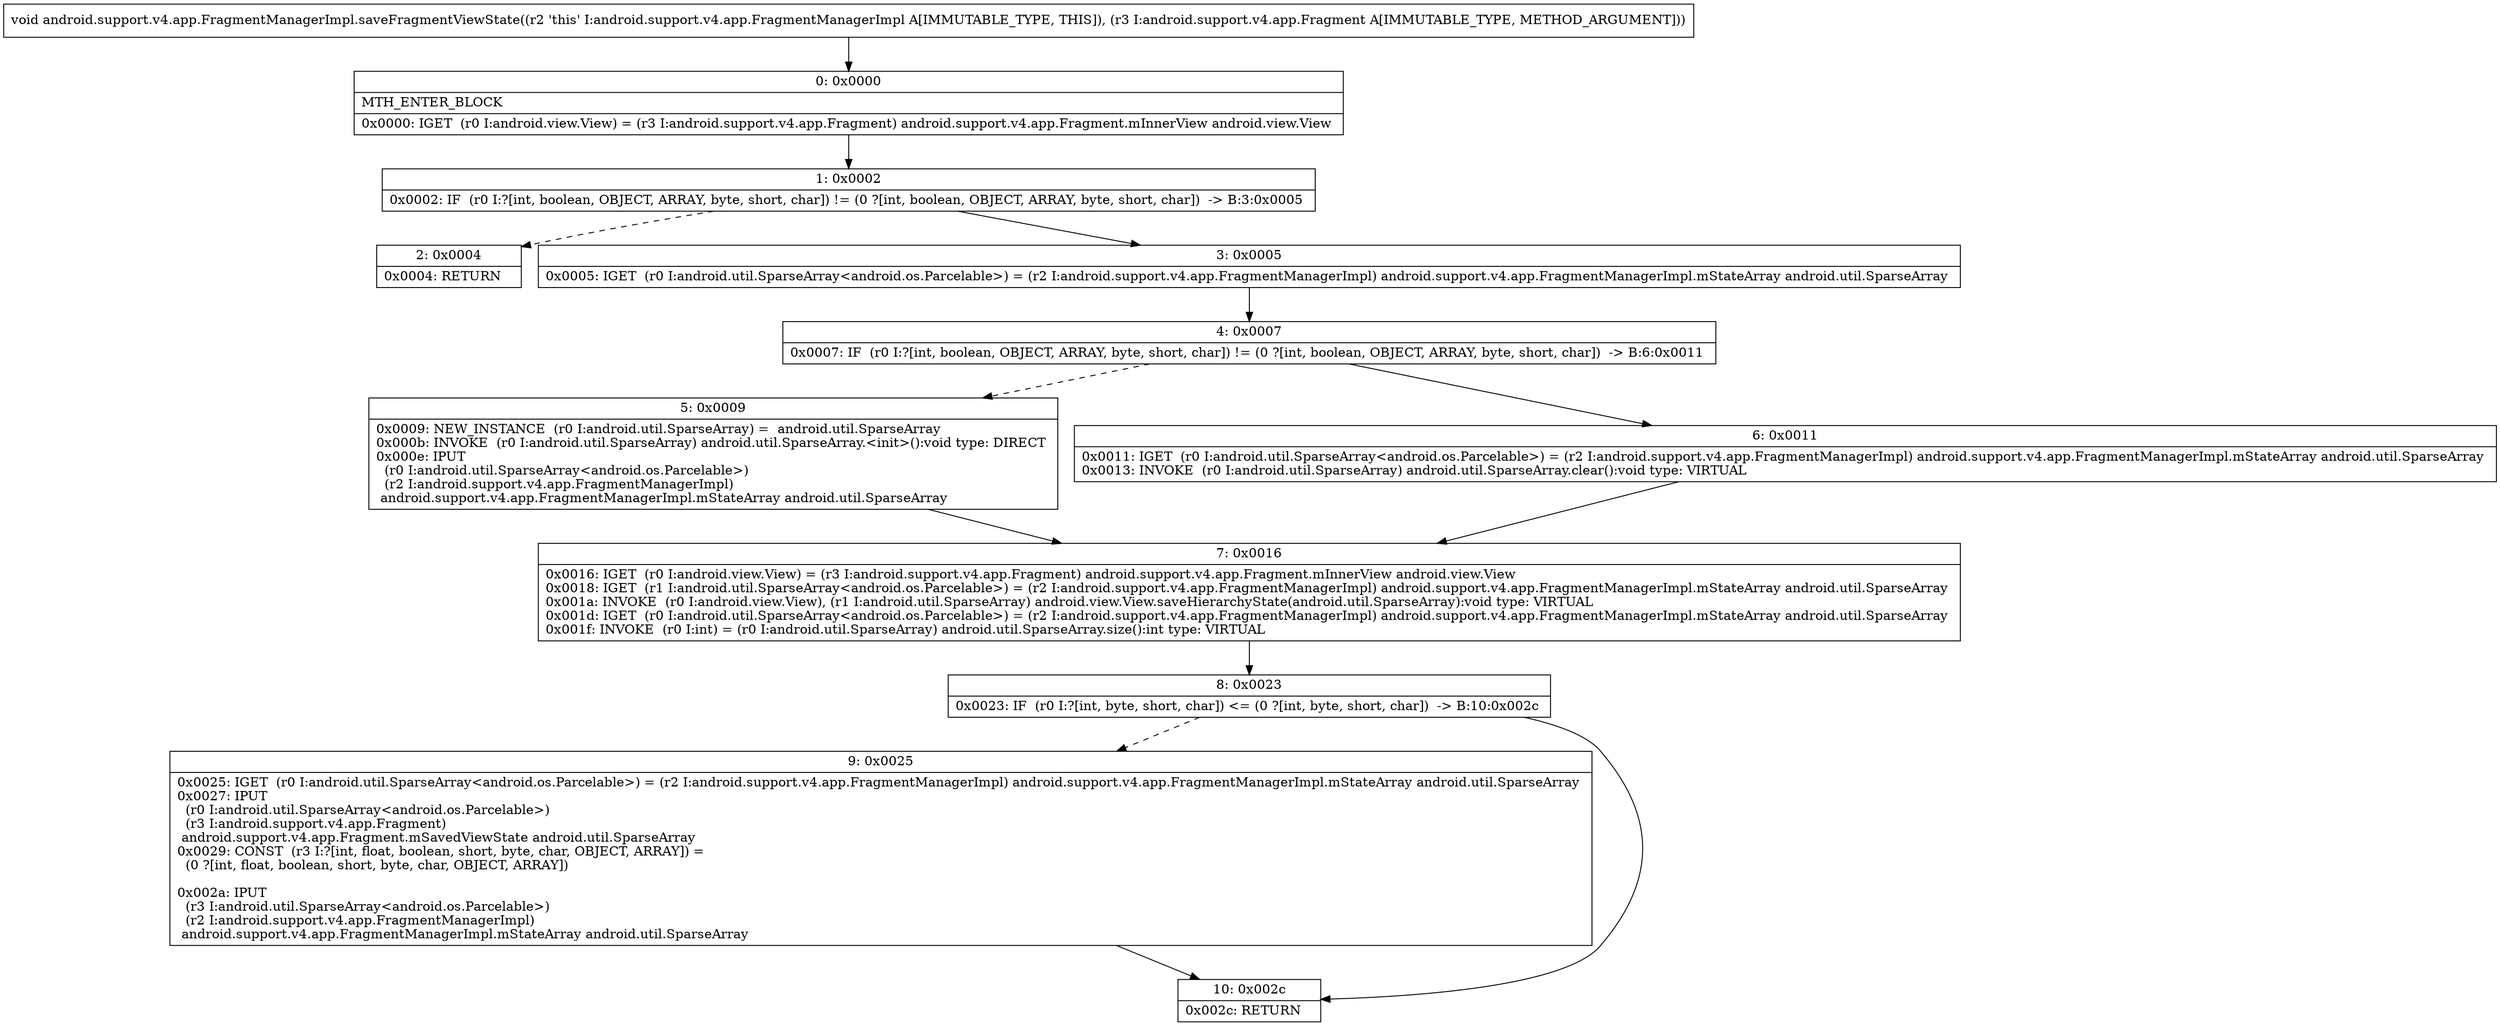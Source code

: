 digraph "CFG forandroid.support.v4.app.FragmentManagerImpl.saveFragmentViewState(Landroid\/support\/v4\/app\/Fragment;)V" {
Node_0 [shape=record,label="{0\:\ 0x0000|MTH_ENTER_BLOCK\l|0x0000: IGET  (r0 I:android.view.View) = (r3 I:android.support.v4.app.Fragment) android.support.v4.app.Fragment.mInnerView android.view.View \l}"];
Node_1 [shape=record,label="{1\:\ 0x0002|0x0002: IF  (r0 I:?[int, boolean, OBJECT, ARRAY, byte, short, char]) != (0 ?[int, boolean, OBJECT, ARRAY, byte, short, char])  \-\> B:3:0x0005 \l}"];
Node_2 [shape=record,label="{2\:\ 0x0004|0x0004: RETURN   \l}"];
Node_3 [shape=record,label="{3\:\ 0x0005|0x0005: IGET  (r0 I:android.util.SparseArray\<android.os.Parcelable\>) = (r2 I:android.support.v4.app.FragmentManagerImpl) android.support.v4.app.FragmentManagerImpl.mStateArray android.util.SparseArray \l}"];
Node_4 [shape=record,label="{4\:\ 0x0007|0x0007: IF  (r0 I:?[int, boolean, OBJECT, ARRAY, byte, short, char]) != (0 ?[int, boolean, OBJECT, ARRAY, byte, short, char])  \-\> B:6:0x0011 \l}"];
Node_5 [shape=record,label="{5\:\ 0x0009|0x0009: NEW_INSTANCE  (r0 I:android.util.SparseArray) =  android.util.SparseArray \l0x000b: INVOKE  (r0 I:android.util.SparseArray) android.util.SparseArray.\<init\>():void type: DIRECT \l0x000e: IPUT  \l  (r0 I:android.util.SparseArray\<android.os.Parcelable\>)\l  (r2 I:android.support.v4.app.FragmentManagerImpl)\l android.support.v4.app.FragmentManagerImpl.mStateArray android.util.SparseArray \l}"];
Node_6 [shape=record,label="{6\:\ 0x0011|0x0011: IGET  (r0 I:android.util.SparseArray\<android.os.Parcelable\>) = (r2 I:android.support.v4.app.FragmentManagerImpl) android.support.v4.app.FragmentManagerImpl.mStateArray android.util.SparseArray \l0x0013: INVOKE  (r0 I:android.util.SparseArray) android.util.SparseArray.clear():void type: VIRTUAL \l}"];
Node_7 [shape=record,label="{7\:\ 0x0016|0x0016: IGET  (r0 I:android.view.View) = (r3 I:android.support.v4.app.Fragment) android.support.v4.app.Fragment.mInnerView android.view.View \l0x0018: IGET  (r1 I:android.util.SparseArray\<android.os.Parcelable\>) = (r2 I:android.support.v4.app.FragmentManagerImpl) android.support.v4.app.FragmentManagerImpl.mStateArray android.util.SparseArray \l0x001a: INVOKE  (r0 I:android.view.View), (r1 I:android.util.SparseArray) android.view.View.saveHierarchyState(android.util.SparseArray):void type: VIRTUAL \l0x001d: IGET  (r0 I:android.util.SparseArray\<android.os.Parcelable\>) = (r2 I:android.support.v4.app.FragmentManagerImpl) android.support.v4.app.FragmentManagerImpl.mStateArray android.util.SparseArray \l0x001f: INVOKE  (r0 I:int) = (r0 I:android.util.SparseArray) android.util.SparseArray.size():int type: VIRTUAL \l}"];
Node_8 [shape=record,label="{8\:\ 0x0023|0x0023: IF  (r0 I:?[int, byte, short, char]) \<= (0 ?[int, byte, short, char])  \-\> B:10:0x002c \l}"];
Node_9 [shape=record,label="{9\:\ 0x0025|0x0025: IGET  (r0 I:android.util.SparseArray\<android.os.Parcelable\>) = (r2 I:android.support.v4.app.FragmentManagerImpl) android.support.v4.app.FragmentManagerImpl.mStateArray android.util.SparseArray \l0x0027: IPUT  \l  (r0 I:android.util.SparseArray\<android.os.Parcelable\>)\l  (r3 I:android.support.v4.app.Fragment)\l android.support.v4.app.Fragment.mSavedViewState android.util.SparseArray \l0x0029: CONST  (r3 I:?[int, float, boolean, short, byte, char, OBJECT, ARRAY]) = \l  (0 ?[int, float, boolean, short, byte, char, OBJECT, ARRAY])\l \l0x002a: IPUT  \l  (r3 I:android.util.SparseArray\<android.os.Parcelable\>)\l  (r2 I:android.support.v4.app.FragmentManagerImpl)\l android.support.v4.app.FragmentManagerImpl.mStateArray android.util.SparseArray \l}"];
Node_10 [shape=record,label="{10\:\ 0x002c|0x002c: RETURN   \l}"];
MethodNode[shape=record,label="{void android.support.v4.app.FragmentManagerImpl.saveFragmentViewState((r2 'this' I:android.support.v4.app.FragmentManagerImpl A[IMMUTABLE_TYPE, THIS]), (r3 I:android.support.v4.app.Fragment A[IMMUTABLE_TYPE, METHOD_ARGUMENT])) }"];
MethodNode -> Node_0;
Node_0 -> Node_1;
Node_1 -> Node_2[style=dashed];
Node_1 -> Node_3;
Node_3 -> Node_4;
Node_4 -> Node_5[style=dashed];
Node_4 -> Node_6;
Node_5 -> Node_7;
Node_6 -> Node_7;
Node_7 -> Node_8;
Node_8 -> Node_9[style=dashed];
Node_8 -> Node_10;
Node_9 -> Node_10;
}

